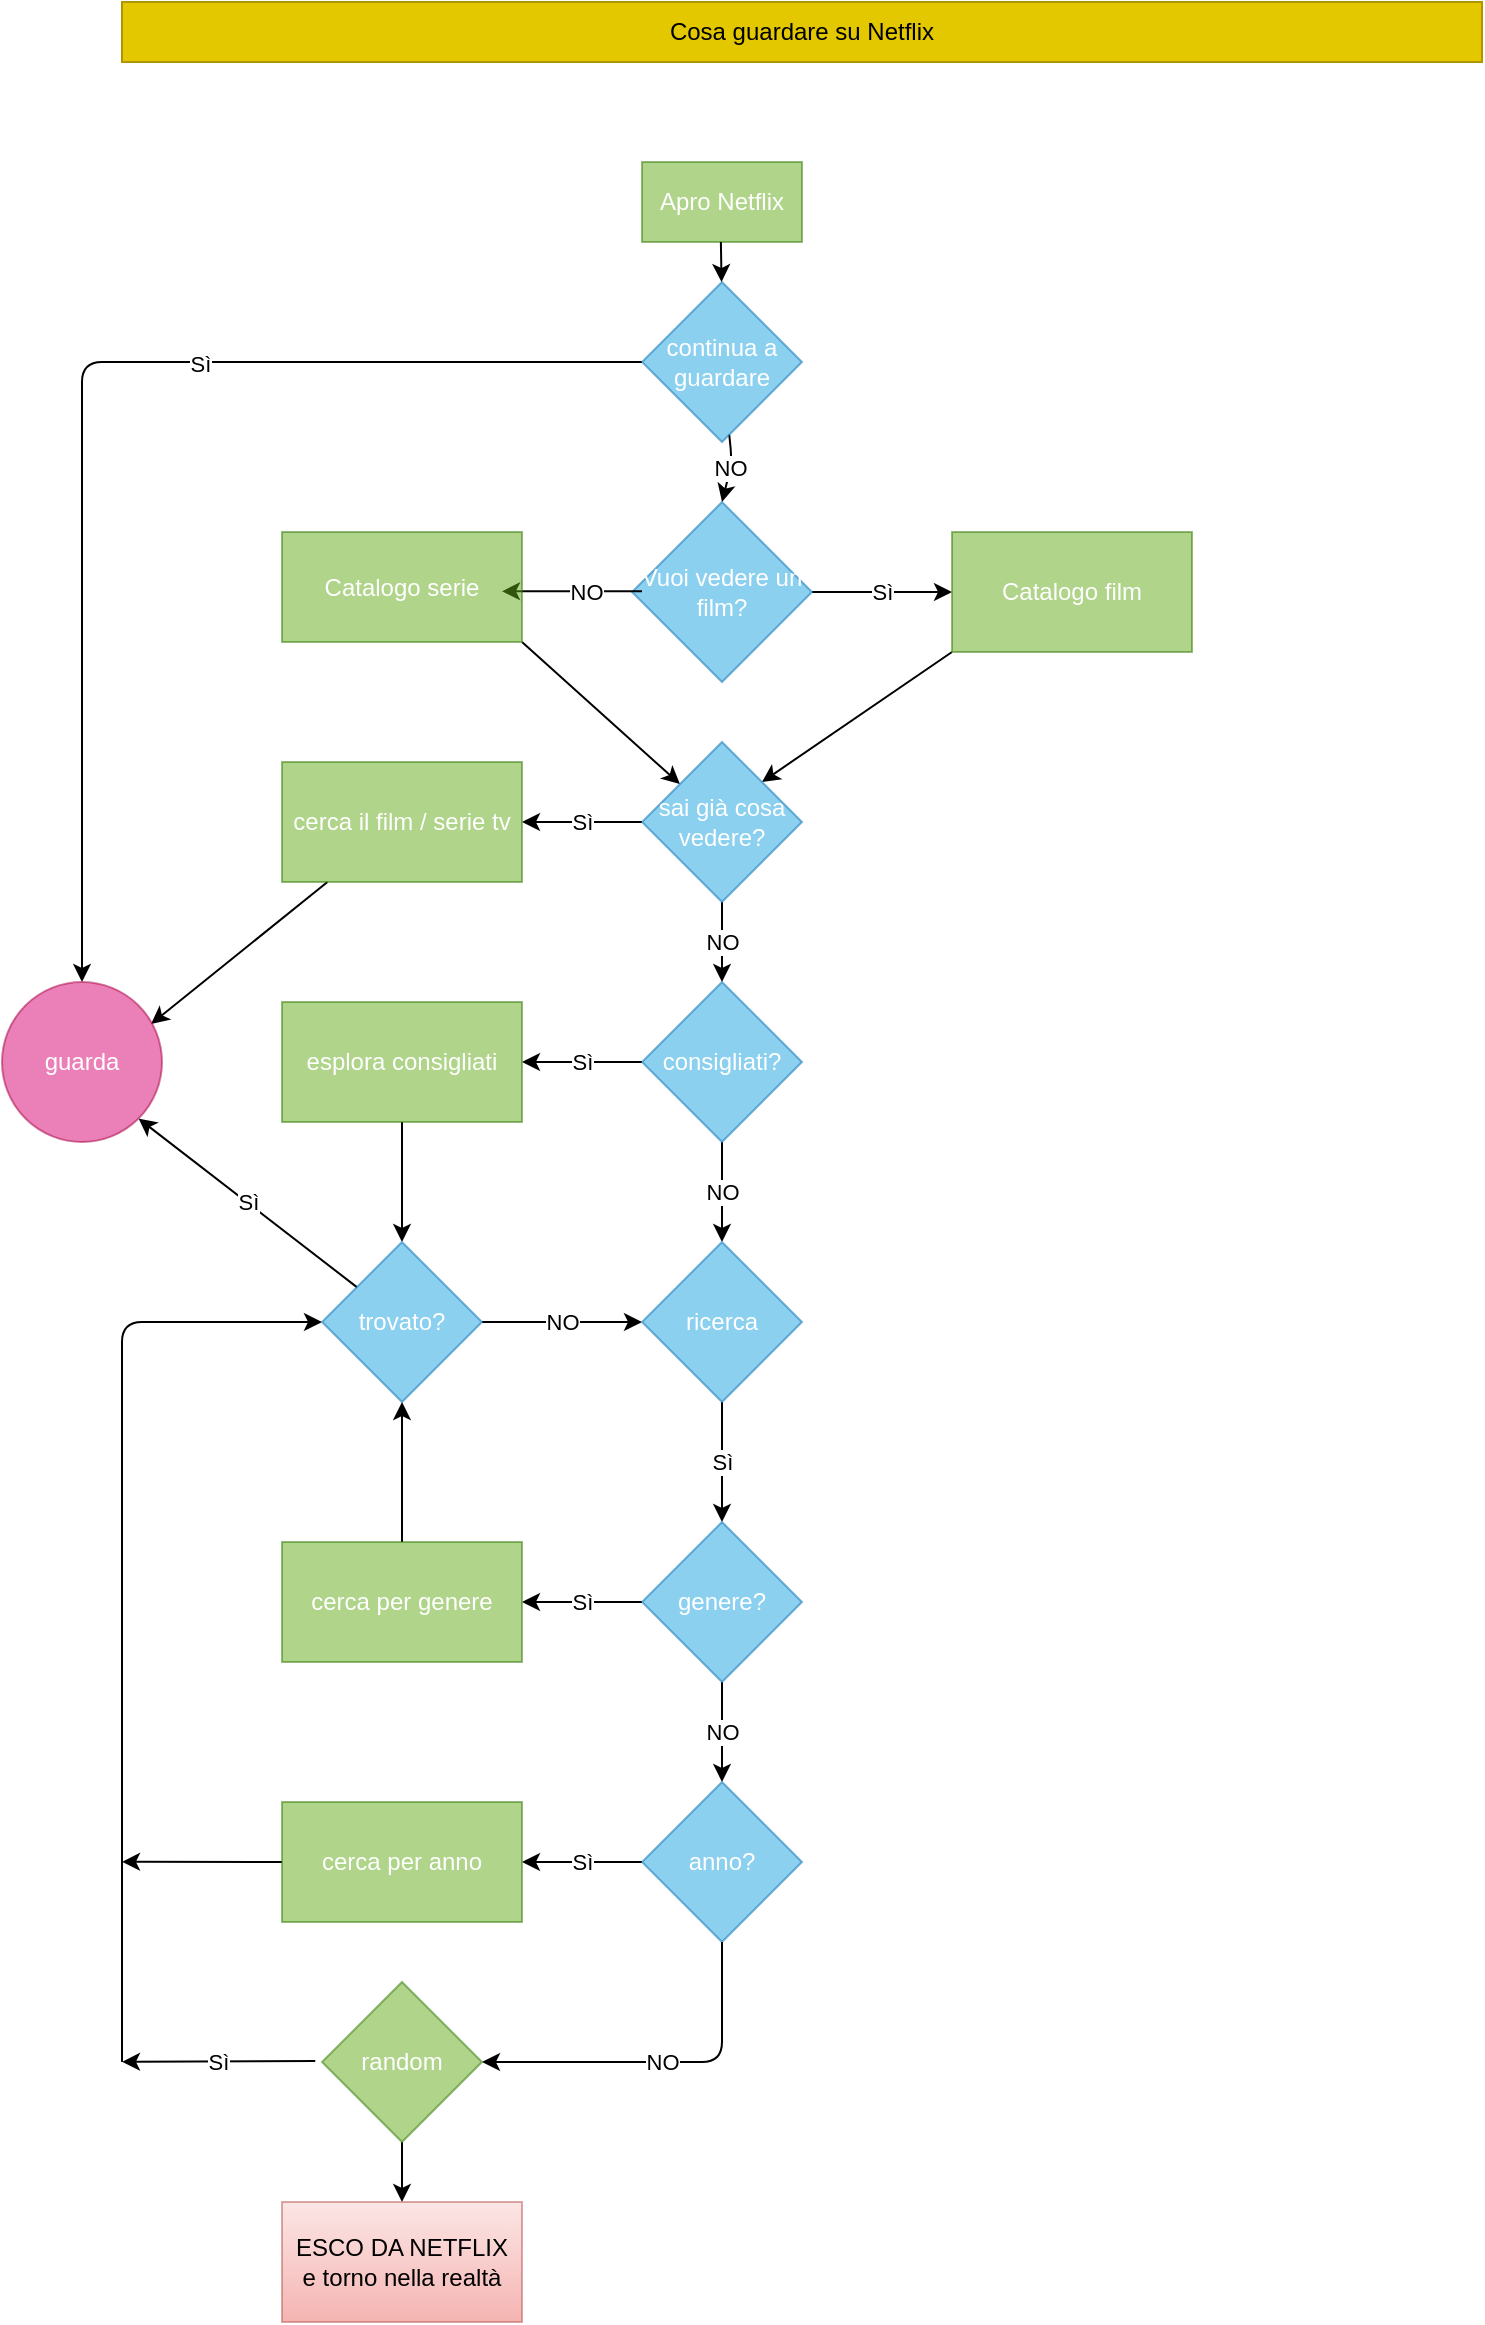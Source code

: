 <mxfile>
    <diagram id="gckismg3OsaMKvhTNmG1" name="Pagina-1">
        <mxGraphModel dx="724" dy="474" grid="1" gridSize="10" guides="1" tooltips="1" connect="1" arrows="1" fold="1" page="1" pageScale="1" pageWidth="827" pageHeight="1169" math="0" shadow="0">
            <root>
                <mxCell id="0"/>
                <mxCell id="1" parent="0"/>
                <mxCell id="2" value="Cosa guardare su Netflix" style="rounded=0;whiteSpace=wrap;html=1;fillColor=#e3c800;fontColor=#000000;strokeColor=#B09500;" vertex="1" parent="1">
                    <mxGeometry x="80" width="680" height="30" as="geometry"/>
                </mxCell>
                <mxCell id="3" value="Apro Netflix" style="rounded=0;whiteSpace=wrap;html=1;fillColor=#60a917;fontColor=#ffffff;strokeColor=#2D7600;opacity=50;" vertex="1" parent="1">
                    <mxGeometry x="340" y="80" width="80" height="40" as="geometry"/>
                </mxCell>
                <mxCell id="8" value="Sì" style="edgeStyle=none;html=1;" edge="1" parent="1" source="4" target="7">
                    <mxGeometry relative="1" as="geometry"/>
                </mxCell>
                <mxCell id="4" value="Vuoi vedere un film?" style="rhombus;whiteSpace=wrap;html=1;fillColor=#1ba1e2;fontColor=#ffffff;strokeColor=#006EAF;opacity=50;" vertex="1" parent="1">
                    <mxGeometry x="335" y="250" width="90" height="90" as="geometry"/>
                </mxCell>
                <mxCell id="28" style="edgeStyle=none;html=1;exitX=0;exitY=1;exitDx=0;exitDy=0;entryX=1;entryY=0;entryDx=0;entryDy=0;" edge="1" parent="1" source="7" target="26">
                    <mxGeometry relative="1" as="geometry"/>
                </mxCell>
                <mxCell id="7" value="Catalogo film" style="whiteSpace=wrap;html=1;fillColor=#60a917;fontColor=#ffffff;strokeColor=#2D7600;opacity=50;" vertex="1" parent="1">
                    <mxGeometry x="495" y="265" width="120" height="60" as="geometry"/>
                </mxCell>
                <mxCell id="9" value="" style="endArrow=classic;html=1;" edge="1" parent="1">
                    <mxGeometry width="50" height="50" relative="1" as="geometry">
                        <mxPoint x="340" y="294.66" as="sourcePoint"/>
                        <mxPoint x="270" y="294.66" as="targetPoint"/>
                        <Array as="points">
                            <mxPoint x="320" y="294.66"/>
                        </Array>
                    </mxGeometry>
                </mxCell>
                <mxCell id="10" value="NO" style="edgeLabel;html=1;align=center;verticalAlign=middle;resizable=0;points=[];" vertex="1" connectable="0" parent="9">
                    <mxGeometry x="-0.195" relative="1" as="geometry">
                        <mxPoint as="offset"/>
                    </mxGeometry>
                </mxCell>
                <mxCell id="29" style="edgeStyle=none;html=1;exitX=1;exitY=1;exitDx=0;exitDy=0;" edge="1" parent="1" source="11" target="26">
                    <mxGeometry relative="1" as="geometry"/>
                </mxCell>
                <mxCell id="11" value="Catalogo serie" style="rounded=0;whiteSpace=wrap;html=1;fillColor=#60a917;fontColor=#ffffff;strokeColor=#2D7600;opacity=50;" vertex="1" parent="1">
                    <mxGeometry x="160" y="265" width="120" height="55" as="geometry"/>
                </mxCell>
                <mxCell id="15" value="NO" style="edgeStyle=none;html=1;" edge="1" parent="1" source="12">
                    <mxGeometry relative="1" as="geometry">
                        <mxPoint x="380" y="250" as="targetPoint"/>
                        <Array as="points">
                            <mxPoint x="385" y="230"/>
                        </Array>
                    </mxGeometry>
                </mxCell>
                <mxCell id="19" value="" style="edgeStyle=none;html=1;entryX=0.5;entryY=0;entryDx=0;entryDy=0;" edge="1" parent="1" source="12" target="70">
                    <mxGeometry relative="1" as="geometry">
                        <mxPoint x="60" y="180" as="targetPoint"/>
                        <Array as="points">
                            <mxPoint x="60" y="180"/>
                        </Array>
                    </mxGeometry>
                </mxCell>
                <mxCell id="20" value="Sì" style="edgeLabel;html=1;align=center;verticalAlign=middle;resizable=0;points=[];" vertex="1" connectable="0" parent="19">
                    <mxGeometry x="-0.251" y="1" relative="1" as="geometry">
                        <mxPoint as="offset"/>
                    </mxGeometry>
                </mxCell>
                <mxCell id="12" value="continua a guardare" style="rhombus;whiteSpace=wrap;html=1;fillColor=#1ba1e2;fontColor=#ffffff;strokeColor=#006EAF;opacity=50;" vertex="1" parent="1">
                    <mxGeometry x="340" y="140" width="80" height="80" as="geometry"/>
                </mxCell>
                <mxCell id="16" value="" style="endArrow=classic;html=1;" edge="1" parent="1">
                    <mxGeometry width="50" height="50" relative="1" as="geometry">
                        <mxPoint x="379.44" y="120" as="sourcePoint"/>
                        <mxPoint x="379.78" y="140" as="targetPoint"/>
                    </mxGeometry>
                </mxCell>
                <mxCell id="35" value="Sì" style="edgeStyle=none;html=1;" edge="1" parent="1" source="24" target="34">
                    <mxGeometry relative="1" as="geometry"/>
                </mxCell>
                <mxCell id="37" value="NO" style="edgeStyle=none;html=1;" edge="1" parent="1" source="24">
                    <mxGeometry relative="1" as="geometry">
                        <mxPoint x="380" y="620" as="targetPoint"/>
                    </mxGeometry>
                </mxCell>
                <mxCell id="24" value="consigliati?" style="rhombus;whiteSpace=wrap;html=1;fillColor=#1ba1e2;fontColor=#ffffff;strokeColor=#006EAF;opacity=50;" vertex="1" parent="1">
                    <mxGeometry x="340" y="490" width="80" height="80" as="geometry"/>
                </mxCell>
                <mxCell id="27" value="NO" style="edgeStyle=none;html=1;" edge="1" parent="1" source="26" target="24">
                    <mxGeometry relative="1" as="geometry"/>
                </mxCell>
                <mxCell id="31" value="Sì" style="edgeStyle=none;html=1;" edge="1" parent="1" source="26" target="30">
                    <mxGeometry relative="1" as="geometry"/>
                </mxCell>
                <mxCell id="26" value="sai già cosa vedere?" style="rhombus;whiteSpace=wrap;html=1;fillColor=#1ba1e2;fontColor=#ffffff;strokeColor=#006EAF;opacity=50;" vertex="1" parent="1">
                    <mxGeometry x="340" y="370" width="80" height="80" as="geometry"/>
                </mxCell>
                <mxCell id="33" value="" style="edgeStyle=none;html=1;entryX=0.932;entryY=0.262;entryDx=0;entryDy=0;entryPerimeter=0;" edge="1" parent="1" source="30" target="70">
                    <mxGeometry relative="1" as="geometry">
                        <mxPoint x="100" y="506.0" as="targetPoint"/>
                    </mxGeometry>
                </mxCell>
                <mxCell id="30" value="cerca il film / serie tv" style="whiteSpace=wrap;html=1;fillColor=#60a917;fontColor=#ffffff;strokeColor=#2D7600;opacity=50;" vertex="1" parent="1">
                    <mxGeometry x="160" y="380" width="120" height="60" as="geometry"/>
                </mxCell>
                <mxCell id="40" value="" style="edgeStyle=none;html=1;" edge="1" parent="1" source="34" target="39">
                    <mxGeometry relative="1" as="geometry"/>
                </mxCell>
                <mxCell id="34" value="esplora consigliati" style="whiteSpace=wrap;html=1;opacity=50;fillColor=#60a917;fontColor=#ffffff;strokeColor=#2D7600;" vertex="1" parent="1">
                    <mxGeometry x="160" y="500" width="120" height="60" as="geometry"/>
                </mxCell>
                <mxCell id="46" value="Sì" style="edgeStyle=none;html=1;exitX=0.5;exitY=1;exitDx=0;exitDy=0;entryX=0.5;entryY=0;entryDx=0;entryDy=0;startArrow=none;" edge="1" parent="1" source="60" target="48">
                    <mxGeometry relative="1" as="geometry">
                        <mxPoint x="380" y="670" as="sourcePoint"/>
                        <mxPoint x="380" y="720" as="targetPoint"/>
                    </mxGeometry>
                </mxCell>
                <mxCell id="42" value="NO" style="edgeStyle=none;html=1;entryX=0;entryY=0.5;entryDx=0;entryDy=0;" edge="1" parent="1" source="39" target="60">
                    <mxGeometry relative="1" as="geometry">
                        <mxPoint x="440" y="640" as="targetPoint"/>
                    </mxGeometry>
                </mxCell>
                <mxCell id="45" value="Sì" style="edgeStyle=none;html=1;entryX=1;entryY=1;entryDx=0;entryDy=0;" edge="1" parent="1" source="39" target="70">
                    <mxGeometry relative="1" as="geometry">
                        <mxPoint x="100" y="560.0" as="targetPoint"/>
                    </mxGeometry>
                </mxCell>
                <mxCell id="39" value="trovato?" style="rhombus;whiteSpace=wrap;html=1;fillColor=#1ba1e2;fontColor=#ffffff;strokeColor=#006EAF;opacity=50;" vertex="1" parent="1">
                    <mxGeometry x="180" y="620" width="80" height="80" as="geometry"/>
                </mxCell>
                <mxCell id="51" value="NO" style="edgeStyle=none;html=1;entryX=0.5;entryY=0;entryDx=0;entryDy=0;" edge="1" parent="1" source="48" target="59">
                    <mxGeometry relative="1" as="geometry">
                        <mxPoint x="312.857" y="800" as="targetPoint"/>
                    </mxGeometry>
                </mxCell>
                <mxCell id="53" value="Sì" style="edgeStyle=none;html=1;exitX=0;exitY=0.5;exitDx=0;exitDy=0;" edge="1" parent="1" source="48" target="52">
                    <mxGeometry relative="1" as="geometry">
                        <mxPoint x="405.263" y="799.997" as="sourcePoint"/>
                    </mxGeometry>
                </mxCell>
                <mxCell id="48" value="genere?" style="rhombus;whiteSpace=wrap;html=1;fillColor=#1ba1e2;fontColor=#ffffff;strokeColor=#006EAF;opacity=50;" vertex="1" parent="1">
                    <mxGeometry x="340" y="760" width="80" height="80" as="geometry"/>
                </mxCell>
                <mxCell id="69" style="edgeStyle=none;html=1;exitX=0.5;exitY=0;exitDx=0;exitDy=0;entryX=0.5;entryY=1;entryDx=0;entryDy=0;" edge="1" parent="1" source="52" target="39">
                    <mxGeometry relative="1" as="geometry"/>
                </mxCell>
                <mxCell id="52" value="cerca per genere" style="whiteSpace=wrap;html=1;fillColor=#60a917;fontColor=#ffffff;strokeColor=#2D7600;opacity=50;" vertex="1" parent="1">
                    <mxGeometry x="160" y="770" width="120" height="60" as="geometry"/>
                </mxCell>
                <mxCell id="73" value="Sì" style="edgeStyle=none;html=1;" edge="1" parent="1" source="59" target="72">
                    <mxGeometry relative="1" as="geometry"/>
                </mxCell>
                <mxCell id="59" value="anno?&lt;br&gt;" style="rhombus;whiteSpace=wrap;html=1;opacity=50;fillColor=#1ba1e2;fontColor=#ffffff;strokeColor=#006EAF;" vertex="1" parent="1">
                    <mxGeometry x="340" y="890" width="80" height="80" as="geometry"/>
                </mxCell>
                <mxCell id="60" value="ricerca" style="rhombus;whiteSpace=wrap;html=1;fillColor=#1ba1e2;fontColor=#ffffff;strokeColor=#006EAF;opacity=50;" vertex="1" parent="1">
                    <mxGeometry x="340" y="620" width="80" height="80" as="geometry"/>
                </mxCell>
                <mxCell id="70" value="guarda" style="ellipse;whiteSpace=wrap;html=1;aspect=fixed;fillColor=#d80073;fontColor=#ffffff;strokeColor=#A50040;opacity=50;" vertex="1" parent="1">
                    <mxGeometry x="20" y="490" width="80" height="80" as="geometry"/>
                </mxCell>
                <mxCell id="78" style="edgeStyle=none;html=1;exitX=0;exitY=0.5;exitDx=0;exitDy=0;" edge="1" parent="1" source="72">
                    <mxGeometry relative="1" as="geometry">
                        <mxPoint x="80" y="929.889" as="targetPoint"/>
                    </mxGeometry>
                </mxCell>
                <mxCell id="72" value="cerca per anno" style="whiteSpace=wrap;html=1;fillColor=#60a917;fontColor=#ffffff;strokeColor=#2D7600;opacity=50;" vertex="1" parent="1">
                    <mxGeometry x="160" y="900" width="120" height="60" as="geometry"/>
                </mxCell>
                <mxCell id="81" value="Sì" style="edgeStyle=none;html=1;exitX=-0.042;exitY=0.494;exitDx=0;exitDy=0;exitPerimeter=0;" edge="1" parent="1" source="82">
                    <mxGeometry relative="1" as="geometry">
                        <mxPoint x="80" y="1029.889" as="targetPoint"/>
                        <mxPoint x="160" y="1030" as="sourcePoint"/>
                    </mxGeometry>
                </mxCell>
                <mxCell id="76" value="" style="endArrow=classic;html=1;" edge="1" parent="1" target="39">
                    <mxGeometry width="50" height="50" relative="1" as="geometry">
                        <mxPoint x="80" y="1030" as="sourcePoint"/>
                        <mxPoint x="80" y="660" as="targetPoint"/>
                        <Array as="points">
                            <mxPoint x="80" y="660"/>
                        </Array>
                    </mxGeometry>
                </mxCell>
                <mxCell id="77" value="NO" style="endArrow=classic;html=1;entryX=1;entryY=0.5;entryDx=0;entryDy=0;exitX=0.5;exitY=1;exitDx=0;exitDy=0;" edge="1" parent="1" source="59" target="82">
                    <mxGeometry width="50" height="50" relative="1" as="geometry">
                        <mxPoint x="380" y="1030" as="sourcePoint"/>
                        <mxPoint x="280" y="1030" as="targetPoint"/>
                        <Array as="points">
                            <mxPoint x="380" y="1030"/>
                        </Array>
                    </mxGeometry>
                </mxCell>
                <mxCell id="84" style="edgeStyle=none;html=1;exitX=0.5;exitY=1;exitDx=0;exitDy=0;entryX=0.5;entryY=0;entryDx=0;entryDy=0;" edge="1" parent="1" source="82" target="83">
                    <mxGeometry relative="1" as="geometry"/>
                </mxCell>
                <mxCell id="82" value="random" style="rhombus;whiteSpace=wrap;html=1;strokeColor=#2D7600;opacity=50;fillColor=#60a917;fontColor=#ffffff;" vertex="1" parent="1">
                    <mxGeometry x="180" y="990" width="80" height="80" as="geometry"/>
                </mxCell>
                <mxCell id="83" value="ESCO DA NETFLIX&lt;br&gt;e torno nella realtà" style="rounded=0;whiteSpace=wrap;html=1;strokeColor=#b85450;opacity=50;fillColor=#f8cecc;gradientColor=#ea6b66;" vertex="1" parent="1">
                    <mxGeometry x="160" y="1100" width="120" height="60" as="geometry"/>
                </mxCell>
            </root>
        </mxGraphModel>
    </diagram>
</mxfile>